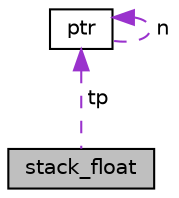 digraph "stack_float"
{
  edge [fontname="Helvetica",fontsize="10",labelfontname="Helvetica",labelfontsize="10"];
  node [fontname="Helvetica",fontsize="10",shape=record];
  Node1 [label="stack_float",height=0.2,width=0.4,color="black", fillcolor="grey75", style="filled", fontcolor="black"];
  Node2 -> Node1 [dir="back",color="darkorchid3",fontsize="10",style="dashed",label=" tp" ,fontname="Helvetica"];
  Node2 [label="ptr",height=0.2,width=0.4,color="black", fillcolor="white", style="filled",URL="$structptr.html",tooltip="Estrutura de pilha para um float. "];
  Node2 -> Node2 [dir="back",color="darkorchid3",fontsize="10",style="dashed",label=" n" ,fontname="Helvetica"];
}
